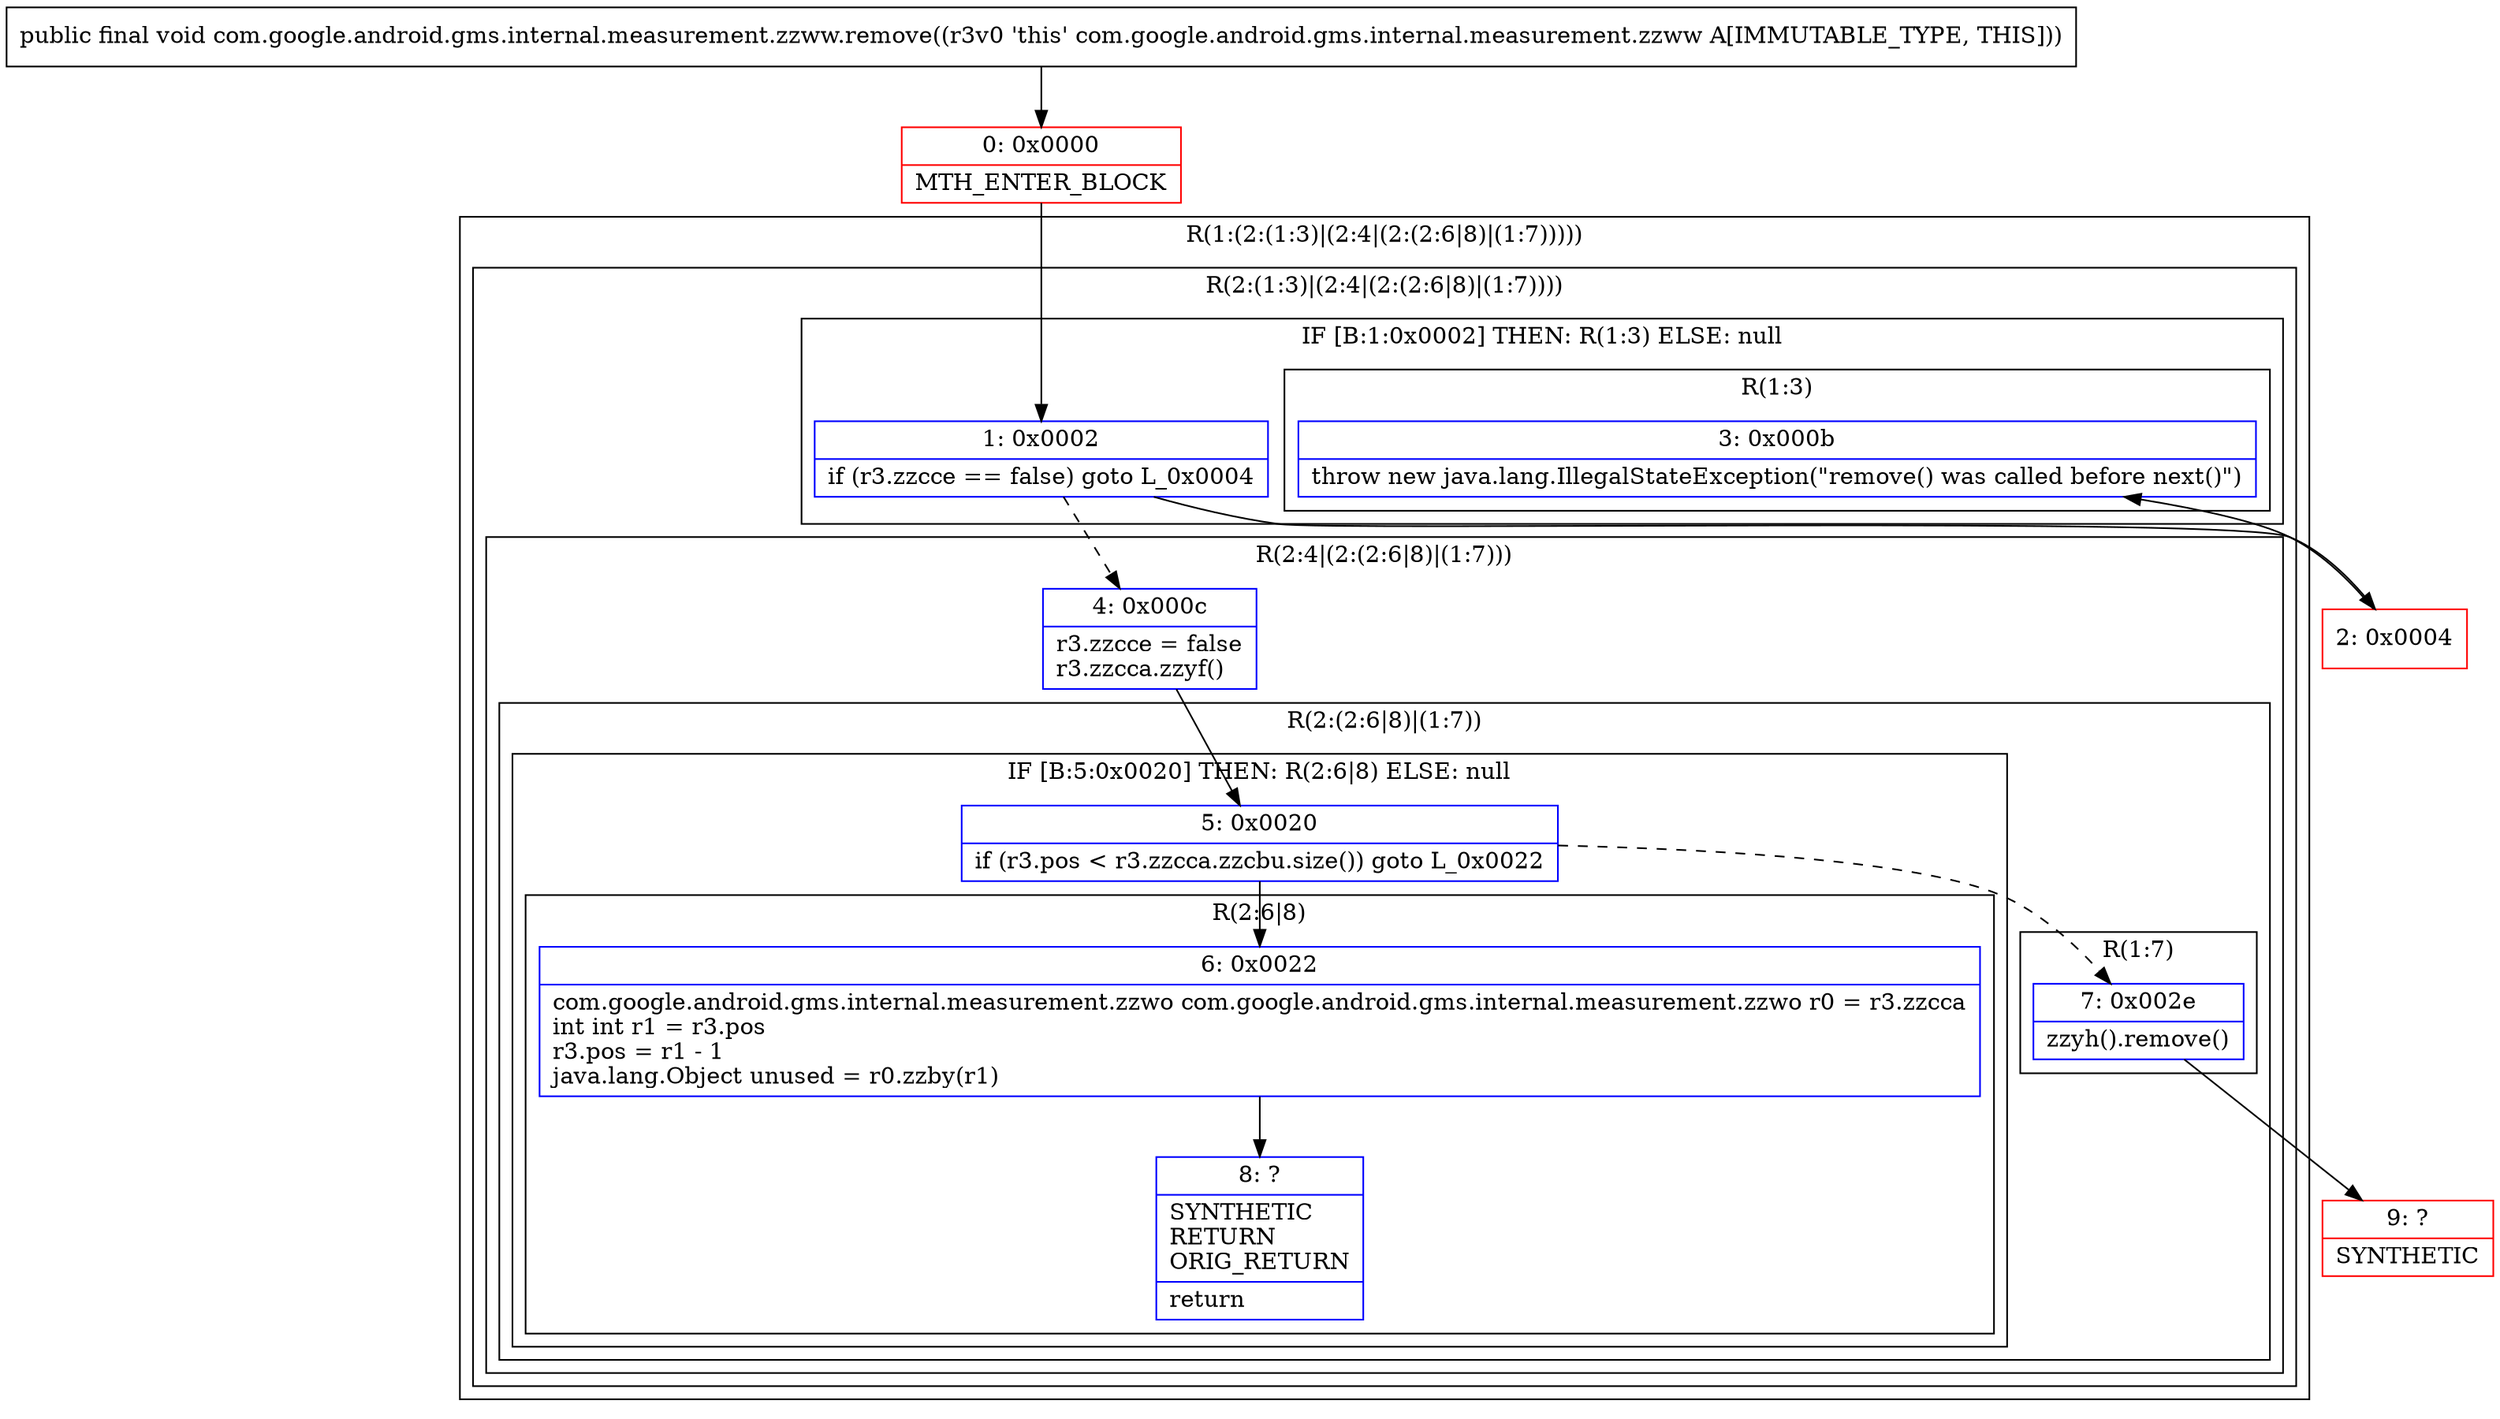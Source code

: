 digraph "CFG forcom.google.android.gms.internal.measurement.zzww.remove()V" {
subgraph cluster_Region_163410368 {
label = "R(1:(2:(1:3)|(2:4|(2:(2:6|8)|(1:7)))))";
node [shape=record,color=blue];
subgraph cluster_Region_117843486 {
label = "R(2:(1:3)|(2:4|(2:(2:6|8)|(1:7))))";
node [shape=record,color=blue];
subgraph cluster_IfRegion_1581448867 {
label = "IF [B:1:0x0002] THEN: R(1:3) ELSE: null";
node [shape=record,color=blue];
Node_1 [shape=record,label="{1\:\ 0x0002|if (r3.zzcce == false) goto L_0x0004\l}"];
subgraph cluster_Region_475196635 {
label = "R(1:3)";
node [shape=record,color=blue];
Node_3 [shape=record,label="{3\:\ 0x000b|throw new java.lang.IllegalStateException(\"remove() was called before next()\")\l}"];
}
}
subgraph cluster_Region_2114174432 {
label = "R(2:4|(2:(2:6|8)|(1:7)))";
node [shape=record,color=blue];
Node_4 [shape=record,label="{4\:\ 0x000c|r3.zzcce = false\lr3.zzcca.zzyf()\l}"];
subgraph cluster_Region_1208173288 {
label = "R(2:(2:6|8)|(1:7))";
node [shape=record,color=blue];
subgraph cluster_IfRegion_24971949 {
label = "IF [B:5:0x0020] THEN: R(2:6|8) ELSE: null";
node [shape=record,color=blue];
Node_5 [shape=record,label="{5\:\ 0x0020|if (r3.pos \< r3.zzcca.zzcbu.size()) goto L_0x0022\l}"];
subgraph cluster_Region_697497623 {
label = "R(2:6|8)";
node [shape=record,color=blue];
Node_6 [shape=record,label="{6\:\ 0x0022|com.google.android.gms.internal.measurement.zzwo com.google.android.gms.internal.measurement.zzwo r0 = r3.zzcca\lint int r1 = r3.pos\lr3.pos = r1 \- 1\ljava.lang.Object unused = r0.zzby(r1)\l}"];
Node_8 [shape=record,label="{8\:\ ?|SYNTHETIC\lRETURN\lORIG_RETURN\l|return\l}"];
}
}
subgraph cluster_Region_172100205 {
label = "R(1:7)";
node [shape=record,color=blue];
Node_7 [shape=record,label="{7\:\ 0x002e|zzyh().remove()\l}"];
}
}
}
}
}
Node_0 [shape=record,color=red,label="{0\:\ 0x0000|MTH_ENTER_BLOCK\l}"];
Node_2 [shape=record,color=red,label="{2\:\ 0x0004}"];
Node_9 [shape=record,color=red,label="{9\:\ ?|SYNTHETIC\l}"];
MethodNode[shape=record,label="{public final void com.google.android.gms.internal.measurement.zzww.remove((r3v0 'this' com.google.android.gms.internal.measurement.zzww A[IMMUTABLE_TYPE, THIS])) }"];
MethodNode -> Node_0;
Node_1 -> Node_2;
Node_1 -> Node_4[style=dashed];
Node_4 -> Node_5;
Node_5 -> Node_6;
Node_5 -> Node_7[style=dashed];
Node_6 -> Node_8;
Node_7 -> Node_9;
Node_0 -> Node_1;
Node_2 -> Node_3;
}

